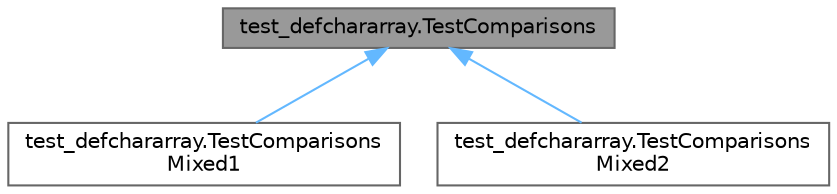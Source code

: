 digraph "test_defchararray.TestComparisons"
{
 // LATEX_PDF_SIZE
  bgcolor="transparent";
  edge [fontname=Helvetica,fontsize=10,labelfontname=Helvetica,labelfontsize=10];
  node [fontname=Helvetica,fontsize=10,shape=box,height=0.2,width=0.4];
  Node1 [id="Node000001",label="test_defchararray.TestComparisons",height=0.2,width=0.4,color="gray40", fillcolor="grey60", style="filled", fontcolor="black",tooltip=" "];
  Node1 -> Node2 [id="edge3_Node000001_Node000002",dir="back",color="steelblue1",style="solid",tooltip=" "];
  Node2 [id="Node000002",label="test_defchararray.TestComparisons\lMixed1",height=0.2,width=0.4,color="gray40", fillcolor="white", style="filled",URL="$classtest__defchararray_1_1TestComparisonsMixed1.html",tooltip=" "];
  Node1 -> Node3 [id="edge4_Node000001_Node000003",dir="back",color="steelblue1",style="solid",tooltip=" "];
  Node3 [id="Node000003",label="test_defchararray.TestComparisons\lMixed2",height=0.2,width=0.4,color="gray40", fillcolor="white", style="filled",URL="$classtest__defchararray_1_1TestComparisonsMixed2.html",tooltip=" "];
}
